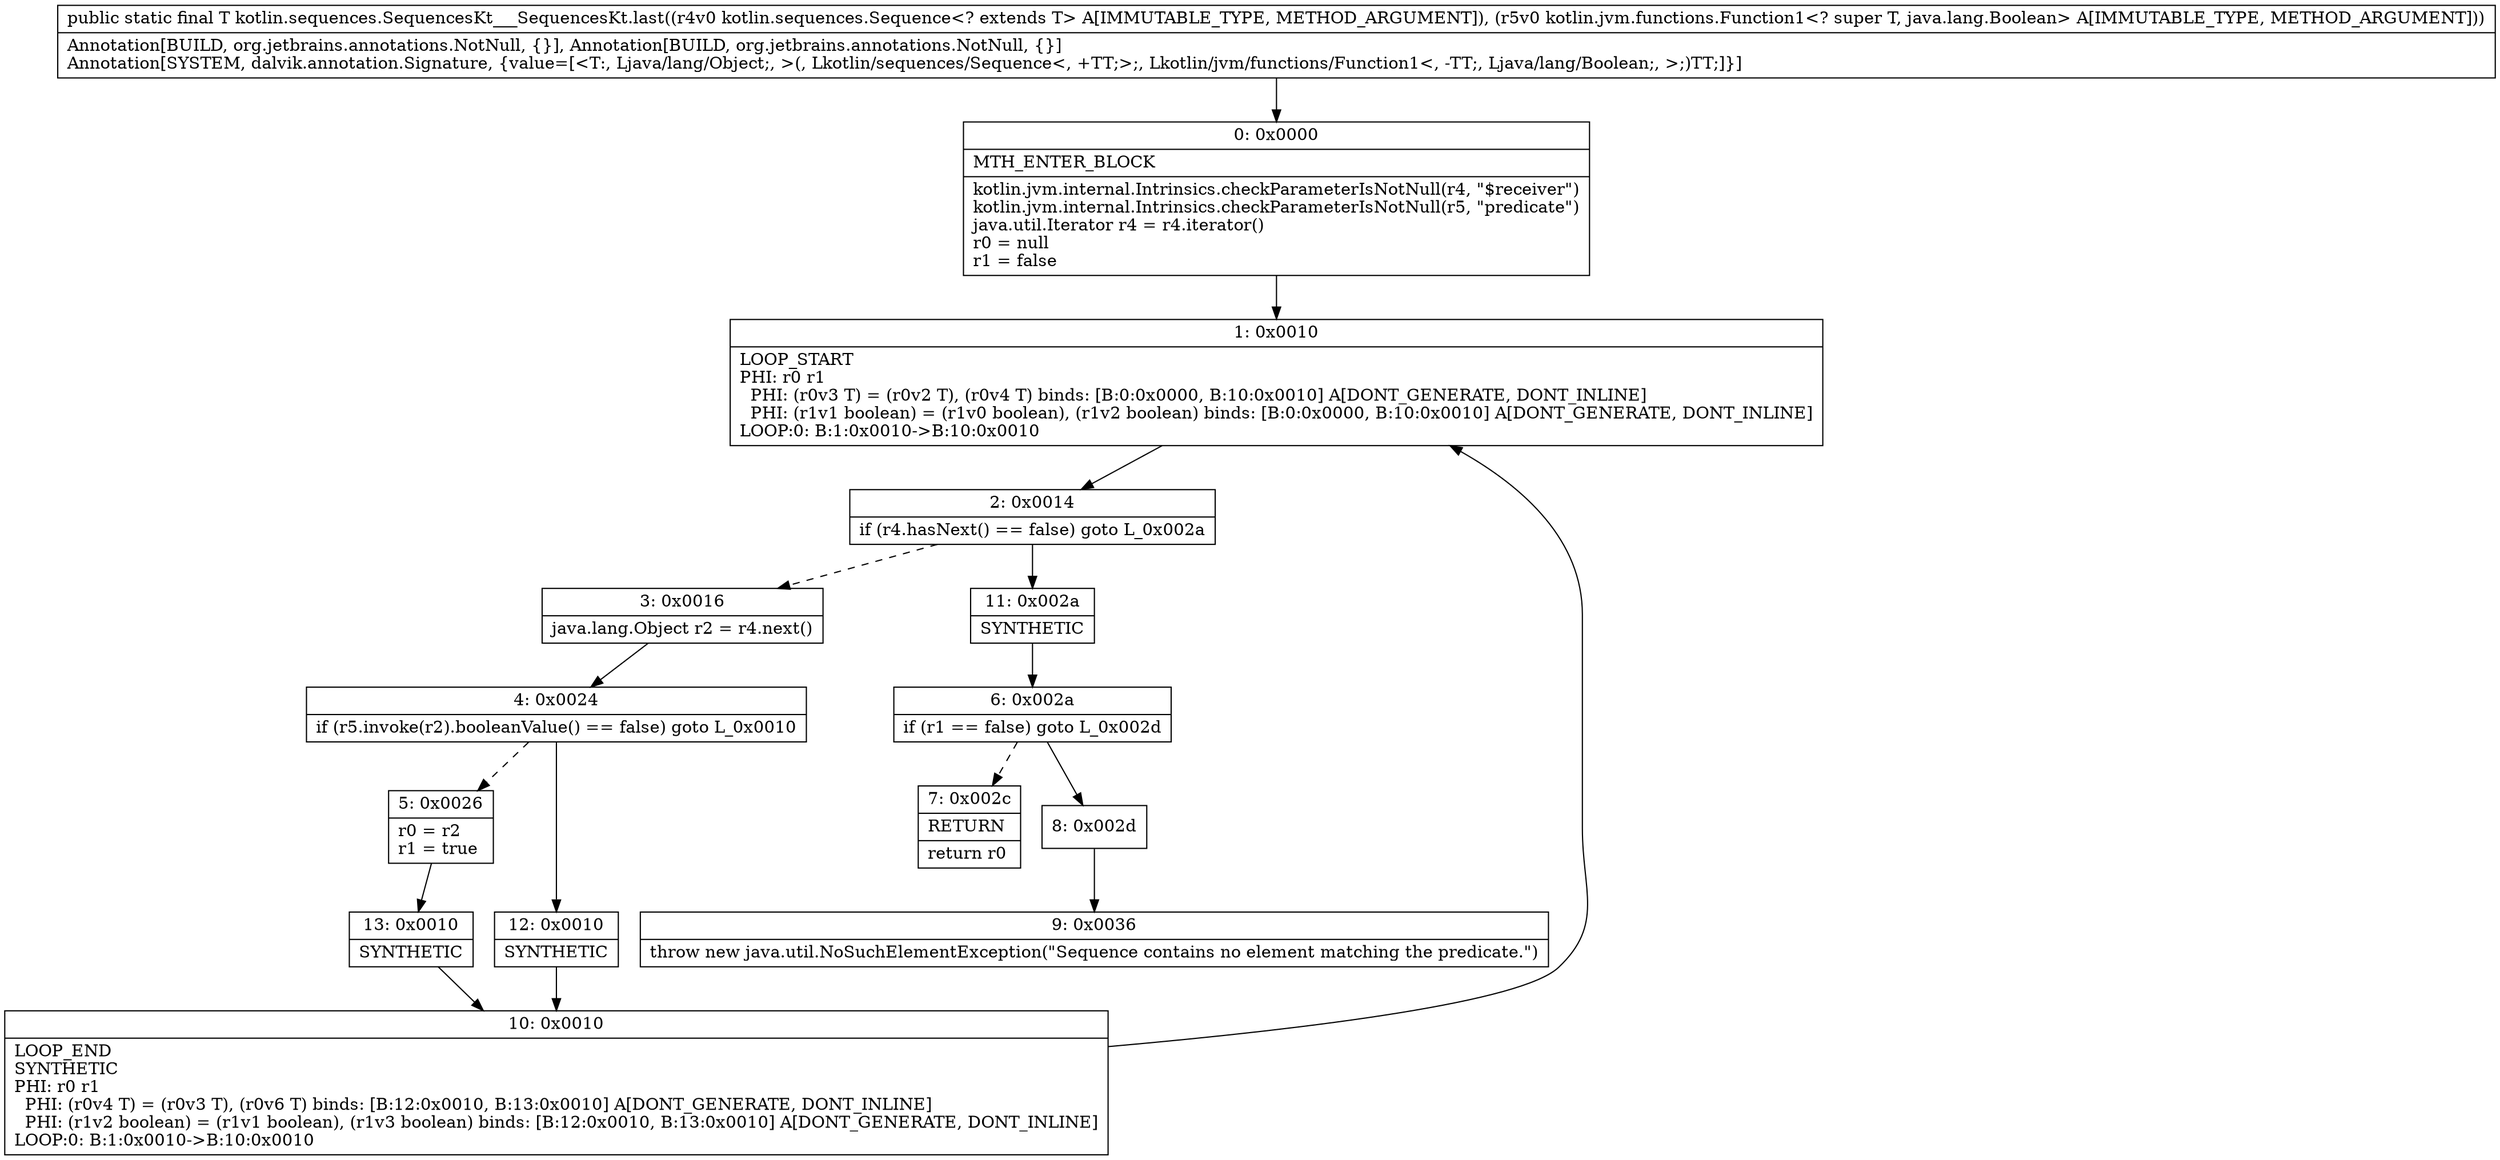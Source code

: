 digraph "CFG forkotlin.sequences.SequencesKt___SequencesKt.last(Lkotlin\/sequences\/Sequence;Lkotlin\/jvm\/functions\/Function1;)Ljava\/lang\/Object;" {
Node_0 [shape=record,label="{0\:\ 0x0000|MTH_ENTER_BLOCK\l|kotlin.jvm.internal.Intrinsics.checkParameterIsNotNull(r4, \"$receiver\")\lkotlin.jvm.internal.Intrinsics.checkParameterIsNotNull(r5, \"predicate\")\ljava.util.Iterator r4 = r4.iterator()\lr0 = null\lr1 = false\l}"];
Node_1 [shape=record,label="{1\:\ 0x0010|LOOP_START\lPHI: r0 r1 \l  PHI: (r0v3 T) = (r0v2 T), (r0v4 T) binds: [B:0:0x0000, B:10:0x0010] A[DONT_GENERATE, DONT_INLINE]\l  PHI: (r1v1 boolean) = (r1v0 boolean), (r1v2 boolean) binds: [B:0:0x0000, B:10:0x0010] A[DONT_GENERATE, DONT_INLINE]\lLOOP:0: B:1:0x0010\-\>B:10:0x0010\l}"];
Node_2 [shape=record,label="{2\:\ 0x0014|if (r4.hasNext() == false) goto L_0x002a\l}"];
Node_3 [shape=record,label="{3\:\ 0x0016|java.lang.Object r2 = r4.next()\l}"];
Node_4 [shape=record,label="{4\:\ 0x0024|if (r5.invoke(r2).booleanValue() == false) goto L_0x0010\l}"];
Node_5 [shape=record,label="{5\:\ 0x0026|r0 = r2\lr1 = true\l}"];
Node_6 [shape=record,label="{6\:\ 0x002a|if (r1 == false) goto L_0x002d\l}"];
Node_7 [shape=record,label="{7\:\ 0x002c|RETURN\l|return r0\l}"];
Node_8 [shape=record,label="{8\:\ 0x002d}"];
Node_9 [shape=record,label="{9\:\ 0x0036|throw new java.util.NoSuchElementException(\"Sequence contains no element matching the predicate.\")\l}"];
Node_10 [shape=record,label="{10\:\ 0x0010|LOOP_END\lSYNTHETIC\lPHI: r0 r1 \l  PHI: (r0v4 T) = (r0v3 T), (r0v6 T) binds: [B:12:0x0010, B:13:0x0010] A[DONT_GENERATE, DONT_INLINE]\l  PHI: (r1v2 boolean) = (r1v1 boolean), (r1v3 boolean) binds: [B:12:0x0010, B:13:0x0010] A[DONT_GENERATE, DONT_INLINE]\lLOOP:0: B:1:0x0010\-\>B:10:0x0010\l}"];
Node_11 [shape=record,label="{11\:\ 0x002a|SYNTHETIC\l}"];
Node_12 [shape=record,label="{12\:\ 0x0010|SYNTHETIC\l}"];
Node_13 [shape=record,label="{13\:\ 0x0010|SYNTHETIC\l}"];
MethodNode[shape=record,label="{public static final T kotlin.sequences.SequencesKt___SequencesKt.last((r4v0 kotlin.sequences.Sequence\<? extends T\> A[IMMUTABLE_TYPE, METHOD_ARGUMENT]), (r5v0 kotlin.jvm.functions.Function1\<? super T, java.lang.Boolean\> A[IMMUTABLE_TYPE, METHOD_ARGUMENT]))  | Annotation[BUILD, org.jetbrains.annotations.NotNull, \{\}], Annotation[BUILD, org.jetbrains.annotations.NotNull, \{\}]\lAnnotation[SYSTEM, dalvik.annotation.Signature, \{value=[\<T:, Ljava\/lang\/Object;, \>(, Lkotlin\/sequences\/Sequence\<, +TT;\>;, Lkotlin\/jvm\/functions\/Function1\<, \-TT;, Ljava\/lang\/Boolean;, \>;)TT;]\}]\l}"];
MethodNode -> Node_0;
Node_0 -> Node_1;
Node_1 -> Node_2;
Node_2 -> Node_3[style=dashed];
Node_2 -> Node_11;
Node_3 -> Node_4;
Node_4 -> Node_5[style=dashed];
Node_4 -> Node_12;
Node_5 -> Node_13;
Node_6 -> Node_7[style=dashed];
Node_6 -> Node_8;
Node_8 -> Node_9;
Node_10 -> Node_1;
Node_11 -> Node_6;
Node_12 -> Node_10;
Node_13 -> Node_10;
}

